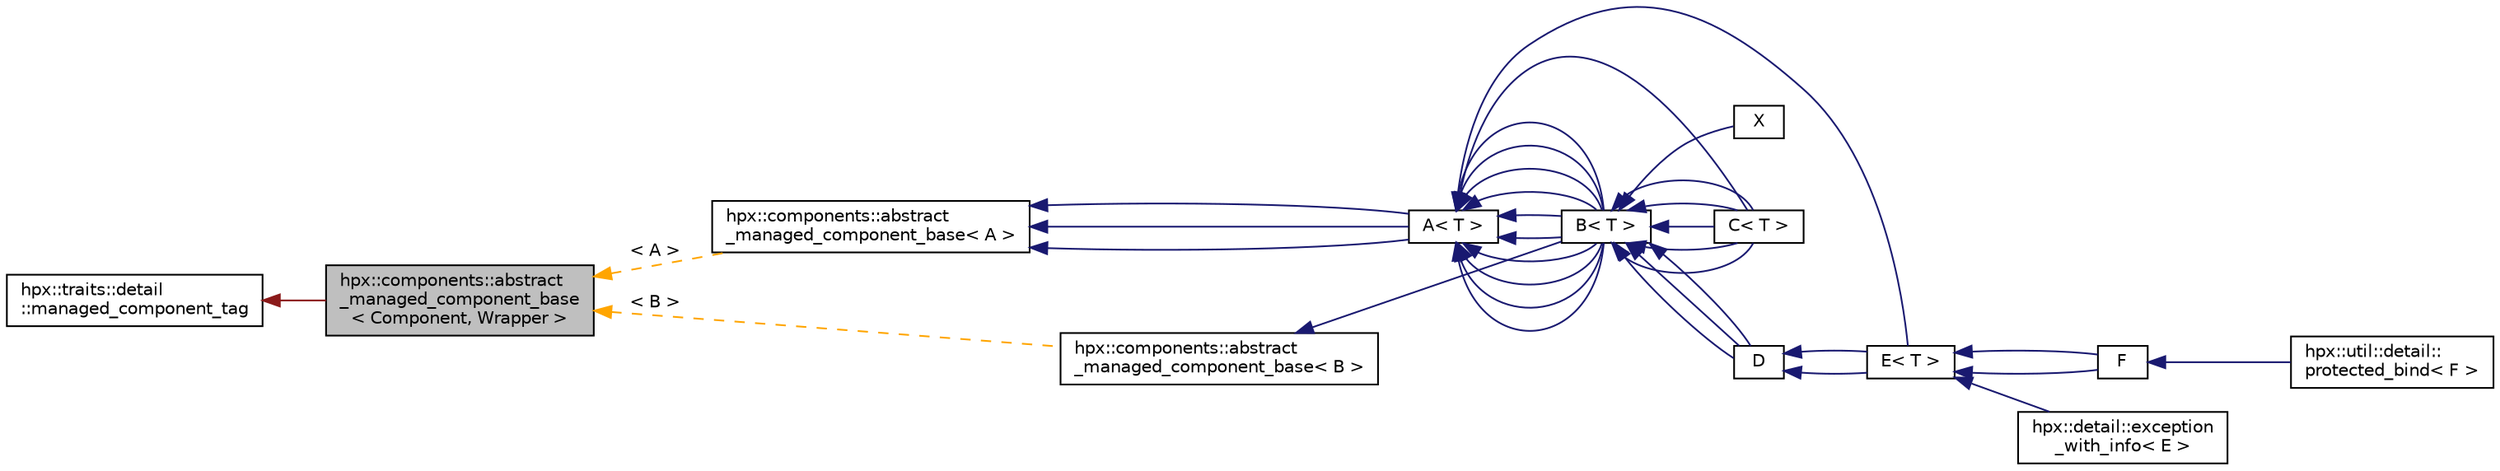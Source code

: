 digraph "hpx::components::abstract_managed_component_base&lt; Component, Wrapper &gt;"
{
  edge [fontname="Helvetica",fontsize="10",labelfontname="Helvetica",labelfontsize="10"];
  node [fontname="Helvetica",fontsize="10",shape=record];
  rankdir="LR";
  Node0 [label="hpx::components::abstract\l_managed_component_base\l\< Component, Wrapper \>",height=0.2,width=0.4,color="black", fillcolor="grey75", style="filled", fontcolor="black"];
  Node1 -> Node0 [dir="back",color="firebrick4",fontsize="10",style="solid",fontname="Helvetica"];
  Node1 [label="hpx::traits::detail\l::managed_component_tag",height=0.2,width=0.4,color="black", fillcolor="white", style="filled",URL="$df/d31/structhpx_1_1traits_1_1detail_1_1managed__component__tag.html"];
  Node0 -> Node2 [dir="back",color="orange",fontsize="10",style="dashed",label=" \< A \>" ,fontname="Helvetica"];
  Node2 [label="hpx::components::abstract\l_managed_component_base\< A \>",height=0.2,width=0.4,color="black", fillcolor="white", style="filled",URL="$df/d83/classhpx_1_1components_1_1abstract__managed__component__base.html"];
  Node2 -> Node3 [dir="back",color="midnightblue",fontsize="10",style="solid",fontname="Helvetica"];
  Node3 [label="A\< T \>",height=0.2,width=0.4,color="black", fillcolor="white", style="filled",URL="$d7/da0/struct_a.html"];
  Node3 -> Node4 [dir="back",color="midnightblue",fontsize="10",style="solid",fontname="Helvetica"];
  Node4 [label="B\< T \>",height=0.2,width=0.4,color="black", fillcolor="white", style="filled",URL="$de/d7e/struct_b.html"];
  Node4 -> Node5 [dir="back",color="midnightblue",fontsize="10",style="solid",fontname="Helvetica"];
  Node5 [label="C\< T \>",height=0.2,width=0.4,color="black", fillcolor="white", style="filled",URL="$df/d3b/struct_c.html"];
  Node4 -> Node5 [dir="back",color="midnightblue",fontsize="10",style="solid",fontname="Helvetica"];
  Node4 -> Node5 [dir="back",color="midnightblue",fontsize="10",style="solid",fontname="Helvetica"];
  Node4 -> Node5 [dir="back",color="midnightblue",fontsize="10",style="solid",fontname="Helvetica"];
  Node4 -> Node5 [dir="back",color="midnightblue",fontsize="10",style="solid",fontname="Helvetica"];
  Node4 -> Node6 [dir="back",color="midnightblue",fontsize="10",style="solid",fontname="Helvetica"];
  Node6 [label="D",height=0.2,width=0.4,color="black", fillcolor="white", style="filled",URL="$de/d8b/struct_d.html"];
  Node6 -> Node7 [dir="back",color="midnightblue",fontsize="10",style="solid",fontname="Helvetica"];
  Node7 [label="E\< T \>",height=0.2,width=0.4,color="black", fillcolor="white", style="filled",URL="$dd/dd3/struct_e.html"];
  Node7 -> Node8 [dir="back",color="midnightblue",fontsize="10",style="solid",fontname="Helvetica"];
  Node8 [label="F",height=0.2,width=0.4,color="black", fillcolor="white", style="filled",URL="$d8/dd8/class_f.html"];
  Node8 -> Node9 [dir="back",color="midnightblue",fontsize="10",style="solid",fontname="Helvetica"];
  Node9 [label="hpx::util::detail::\lprotected_bind\< F \>",height=0.2,width=0.4,color="black", fillcolor="white", style="filled",URL="$d1/d3e/classhpx_1_1util_1_1detail_1_1protected__bind.html"];
  Node7 -> Node8 [dir="back",color="midnightblue",fontsize="10",style="solid",fontname="Helvetica"];
  Node7 -> Node10 [dir="back",color="midnightblue",fontsize="10",style="solid",fontname="Helvetica"];
  Node10 [label="hpx::detail::exception\l_with_info\< E \>",height=0.2,width=0.4,color="black", fillcolor="white", style="filled",URL="$d9/da3/structhpx_1_1detail_1_1exception__with__info.html"];
  Node6 -> Node7 [dir="back",color="midnightblue",fontsize="10",style="solid",fontname="Helvetica"];
  Node4 -> Node6 [dir="back",color="midnightblue",fontsize="10",style="solid",fontname="Helvetica"];
  Node4 -> Node6 [dir="back",color="midnightblue",fontsize="10",style="solid",fontname="Helvetica"];
  Node4 -> Node11 [dir="back",color="midnightblue",fontsize="10",style="solid",fontname="Helvetica"];
  Node11 [label="X",height=0.2,width=0.4,color="black", fillcolor="white", style="filled",URL="$d9/d80/struct_x.html"];
  Node3 -> Node4 [dir="back",color="midnightblue",fontsize="10",style="solid",fontname="Helvetica"];
  Node3 -> Node4 [dir="back",color="midnightblue",fontsize="10",style="solid",fontname="Helvetica"];
  Node3 -> Node4 [dir="back",color="midnightblue",fontsize="10",style="solid",fontname="Helvetica"];
  Node3 -> Node4 [dir="back",color="midnightblue",fontsize="10",style="solid",fontname="Helvetica"];
  Node3 -> Node4 [dir="back",color="midnightblue",fontsize="10",style="solid",fontname="Helvetica"];
  Node3 -> Node4 [dir="back",color="midnightblue",fontsize="10",style="solid",fontname="Helvetica"];
  Node3 -> Node4 [dir="back",color="midnightblue",fontsize="10",style="solid",fontname="Helvetica"];
  Node3 -> Node4 [dir="back",color="midnightblue",fontsize="10",style="solid",fontname="Helvetica"];
  Node3 -> Node4 [dir="back",color="midnightblue",fontsize="10",style="solid",fontname="Helvetica"];
  Node3 -> Node5 [dir="back",color="midnightblue",fontsize="10",style="solid",fontname="Helvetica"];
  Node3 -> Node7 [dir="back",color="midnightblue",fontsize="10",style="solid",fontname="Helvetica"];
  Node2 -> Node3 [dir="back",color="midnightblue",fontsize="10",style="solid",fontname="Helvetica"];
  Node2 -> Node3 [dir="back",color="midnightblue",fontsize="10",style="solid",fontname="Helvetica"];
  Node0 -> Node12 [dir="back",color="orange",fontsize="10",style="dashed",label=" \< B \>" ,fontname="Helvetica"];
  Node12 [label="hpx::components::abstract\l_managed_component_base\< B \>",height=0.2,width=0.4,color="black", fillcolor="white", style="filled",URL="$df/d83/classhpx_1_1components_1_1abstract__managed__component__base.html"];
  Node12 -> Node4 [dir="back",color="midnightblue",fontsize="10",style="solid",fontname="Helvetica"];
}
